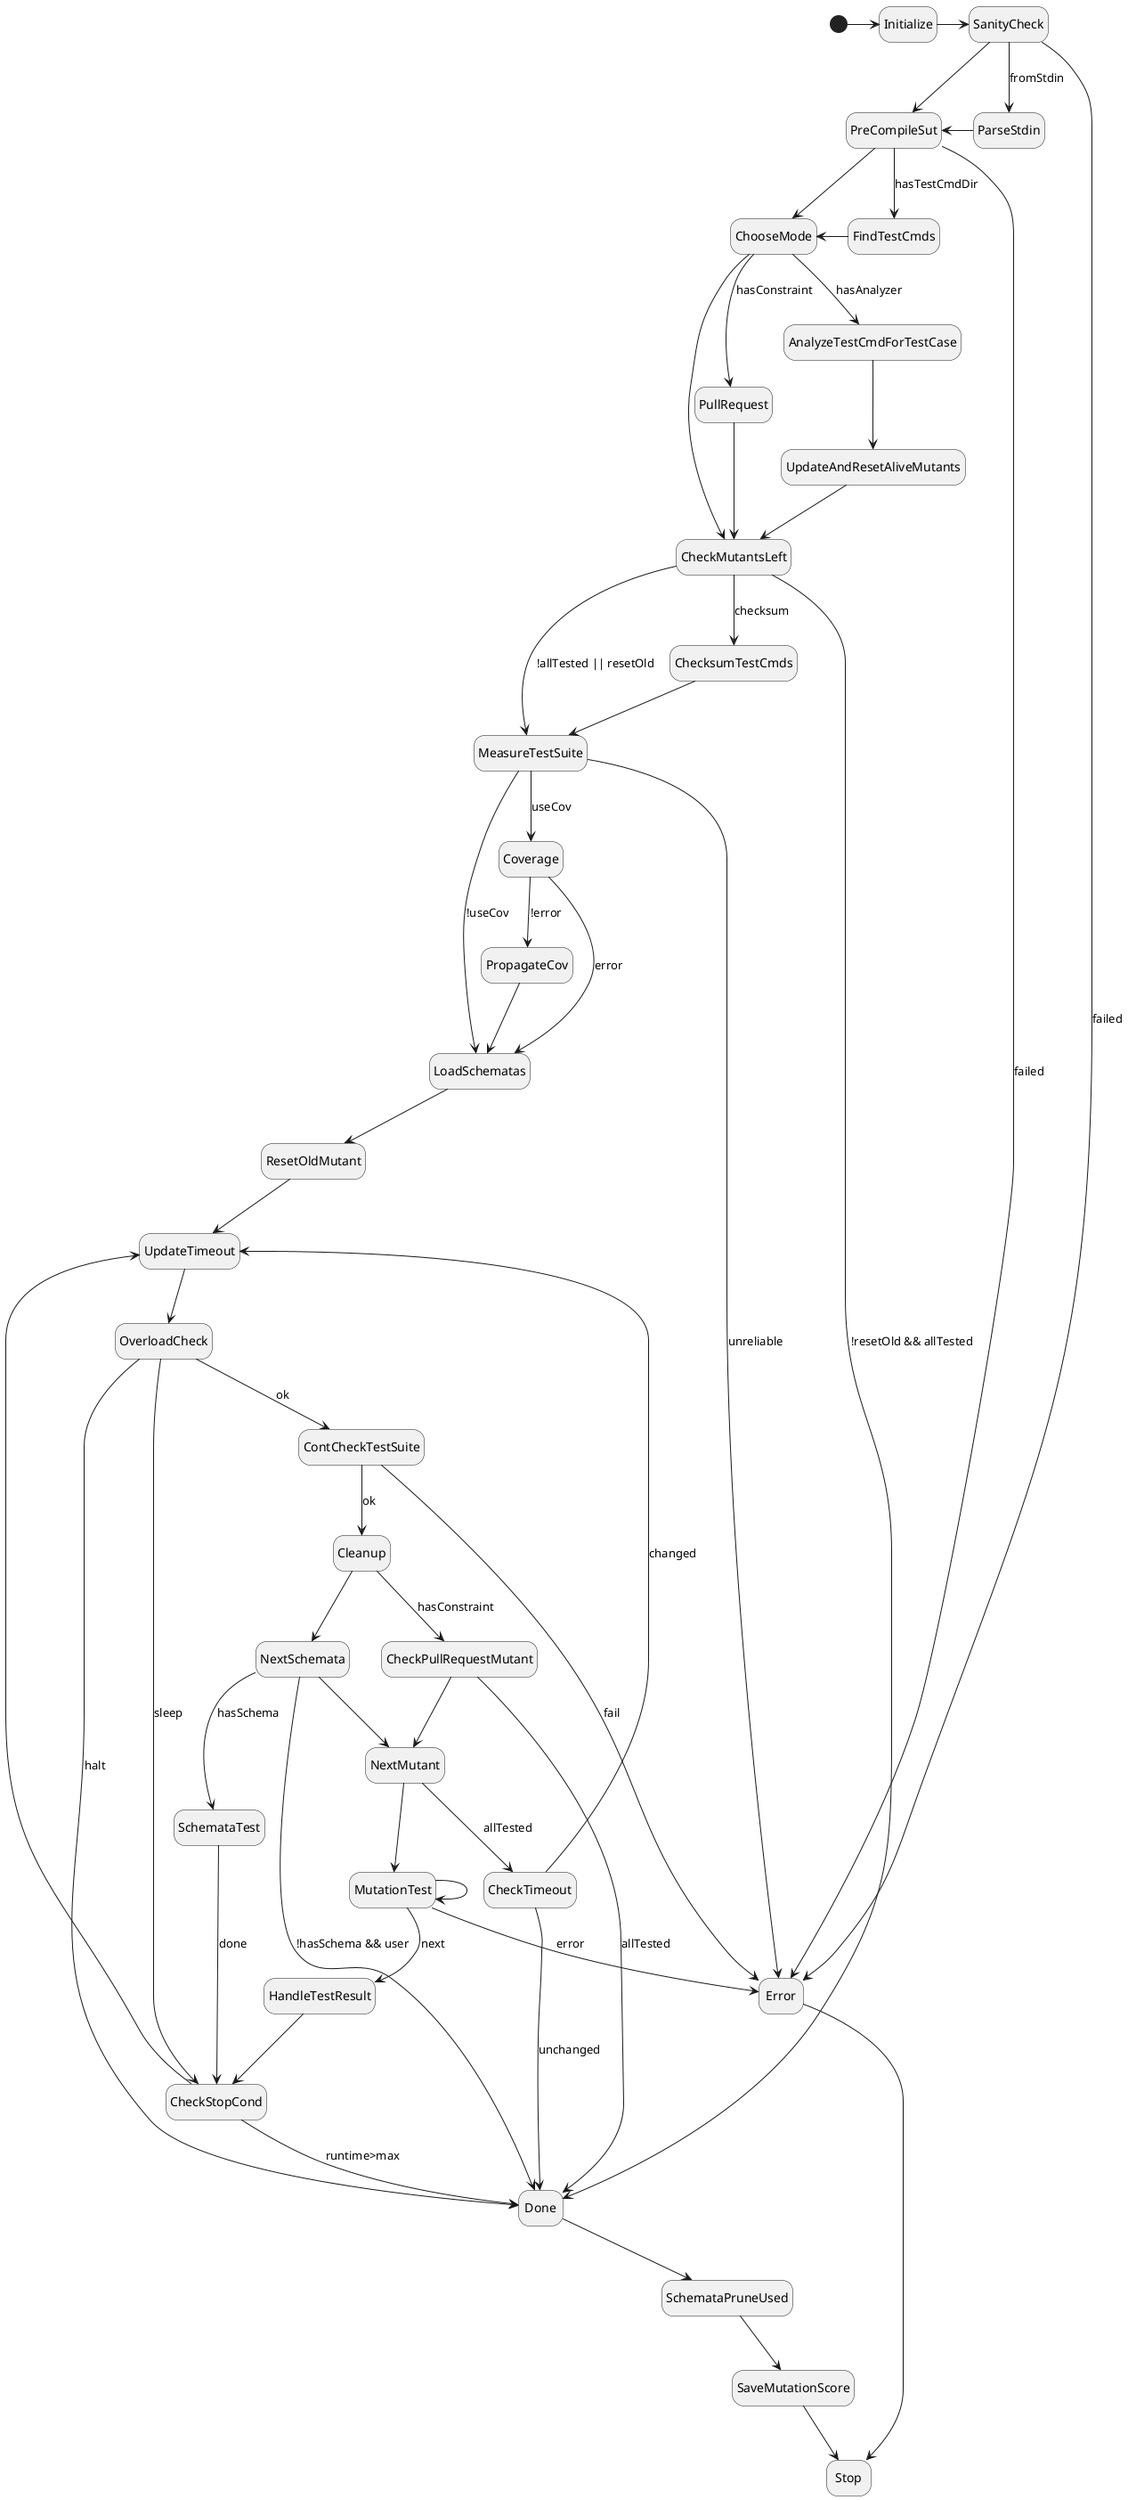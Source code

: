 @startuml
hide empty description

[*] -> Initialize

Initialize -> SanityCheck

SanityCheck --> Error : failed
SanityCheck --> ParseStdin : fromStdin
SanityCheck -> PreCompileSut

ParseStdin -> PreCompileSut

PreCompileSut --> Error : failed
PreCompileSut --> FindTestCmds : hasTestCmdDir
PreCompileSut --> ChooseMode

FindTestCmds -> ChooseMode

ChooseMode --> AnalyzeTestCmdForTestCase : hasAnalyzer
ChooseMode --> PullRequest : hasConstraint
ChooseMode --> CheckMutantsLeft

PullRequest -> CheckMutantsLeft

AnalyzeTestCmdForTestCase --> UpdateAndResetAliveMutants

UpdateAndResetAliveMutants --> CheckMutantsLeft

UpdateTimeout --> OverloadCheck

OverloadCheck --> CheckStopCond : sleep
OverloadCheck --> Done : halt
OverloadCheck --> ContCheckTestSuite : ok

ContCheckTestSuite --> Cleanup : ok
ContCheckTestSuite --> Error : fail

Cleanup --> NextSchemata
Cleanup --> CheckPullRequestMutant : hasConstraint

CheckMutantsLeft --> ChecksumTestCmds : checksum
CheckMutantsLeft --> MeasureTestSuite : !allTested || resetOld
CheckMutantsLeft --> Done : !resetOld && allTested

ChecksumTestCmds --> MeasureTestSuite

MeasureTestSuite --> Error : unreliable
MeasureTestSuite --> Coverage : useCov
MeasureTestSuite --> LoadSchematas : !useCov

Coverage --> PropagateCov : !error
Coverage --> LoadSchematas : error
PropagateCov --> LoadSchematas

LoadSchematas --> ResetOldMutant

ResetOldMutant --> UpdateTimeout

CheckStopCond --> UpdateTimeout
CheckStopCond --> Done : runtime>max

CheckPullRequestMutant --> NextMutant
CheckPullRequestMutant --> Done : allTested

NextSchemata --> SchemataTest : hasSchema
NextSchemata --> Done : !hasSchema && user
NextSchemata --> NextMutant
SchemataTest --> CheckStopCond : done

NextMutant --> CheckTimeout : allTested
NextMutant --> MutationTest
MutationTest --> HandleTestResult : next
MutationTest --> Error : error
MutationTest --> MutationTest

HandleTestResult --> CheckStopCond

CheckTimeout --> Done : unchanged
CheckTimeout --> UpdateTimeout : changed

Done --> SchemataPruneUsed
SchemataPruneUsed --> SaveMutationScore
SaveMutationScore --> Stop

Error --> Stop
@enduml
